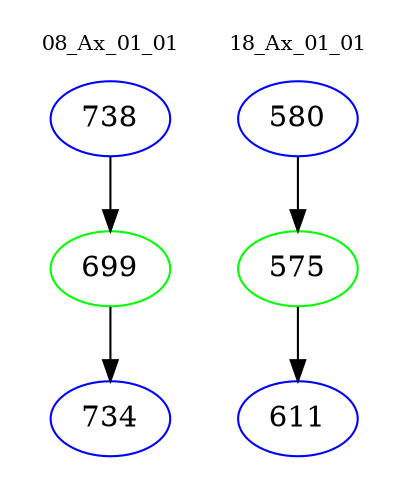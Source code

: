 digraph{
subgraph cluster_0 {
color = white
label = "08_Ax_01_01";
fontsize=10;
T0_738 [label="738", color="blue"]
T0_738 -> T0_699 [color="black"]
T0_699 [label="699", color="green"]
T0_699 -> T0_734 [color="black"]
T0_734 [label="734", color="blue"]
}
subgraph cluster_1 {
color = white
label = "18_Ax_01_01";
fontsize=10;
T1_580 [label="580", color="blue"]
T1_580 -> T1_575 [color="black"]
T1_575 [label="575", color="green"]
T1_575 -> T1_611 [color="black"]
T1_611 [label="611", color="blue"]
}
}
